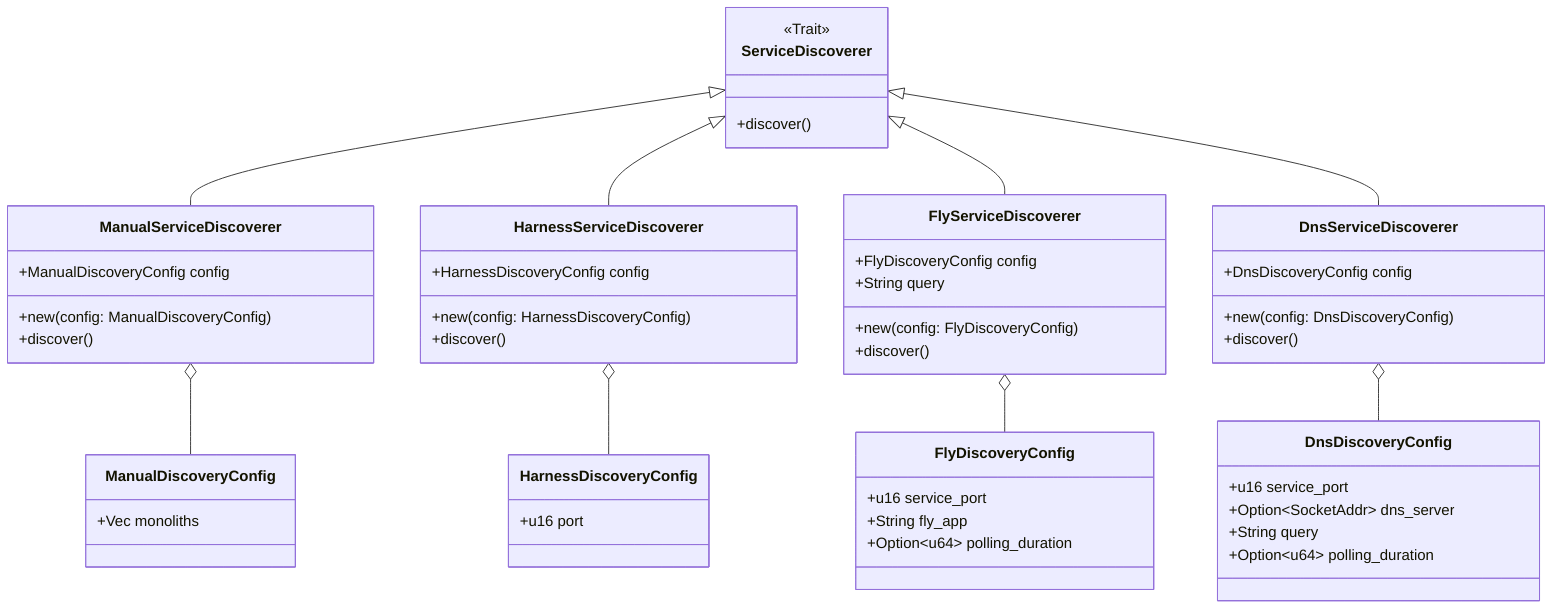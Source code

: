 classDiagram
    direction BT
    class ServiceDiscoverer {
        <<Trait>>
        +discover()
    }
    ManualServiceDiscoverer --|> ServiceDiscoverer
    HarnessServiceDiscoverer --|> ServiceDiscoverer
    FlyServiceDiscoverer --|> ServiceDiscoverer
    DnsServiceDiscoverer --|> ServiceDiscoverer

    DnsDiscoveryConfig --o DnsServiceDiscoverer
    DnsDiscoveryConfig : +u16 service_port
    DnsDiscoveryConfig : +Option~SocketAddr~ dns_server
    DnsDiscoveryConfig : +String query
    DnsDiscoveryConfig : +Option~u64~ polling_duration
    class DnsServiceDiscoverer{
        +DnsDiscoveryConfig config
        +new(config: DnsDiscoveryConfig)
        +discover()
    }

    FlyDiscoveryConfig --o FlyServiceDiscoverer
    FlyDiscoveryConfig : +u16 service_port
    FlyDiscoveryConfig : +String fly_app
    FlyDiscoveryConfig : +Option~u64~ polling_duration
    class FlyServiceDiscoverer{
        +FlyDiscoveryConfig config
        +String query
        +new(config: FlyDiscoveryConfig)
        +discover()
    }

    ManualDiscoveryConfig --o ManualServiceDiscoverer
    ManualDiscoveryConfig : +Vec monoliths
    class ManualServiceDiscoverer{
        +ManualDiscoveryConfig config
        +new(config: ManualDiscoveryConfig)
        +discover()
    }

    HarnessDiscoveryConfig --o HarnessServiceDiscoverer
    HarnessDiscoveryConfig : +u16 port
    class HarnessServiceDiscoverer{
        +HarnessDiscoveryConfig config
        +new(config: HarnessDiscoveryConfig)
        +discover()
    }